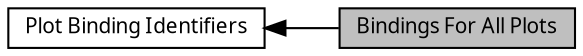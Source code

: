 digraph "Bindings For All Plots"
{
  bgcolor="transparent";
  edge [fontname="Lucinda Grande",fontsize="10",labelfontname="Lucinda Grande",labelfontsize="10"];
  node [fontname="Lucinda Grande",fontsize="10",shape=box];
  rankdir=LR;
  Node2 [label="Plot Binding Identifiers",height=0.2,width=0.4,color="black",URL="$group__plot_bindings.html",tooltip="Binding identifiers for all plots."];
  Node1 [label="Bindings For All Plots",height=0.2,width=0.4,color="black", fillcolor="grey75", style="filled", fontcolor="black",tooltip="Binding identifiers for all plots."];
  Node2->Node1 [shape=plaintext, dir="back", style="solid"];
}
